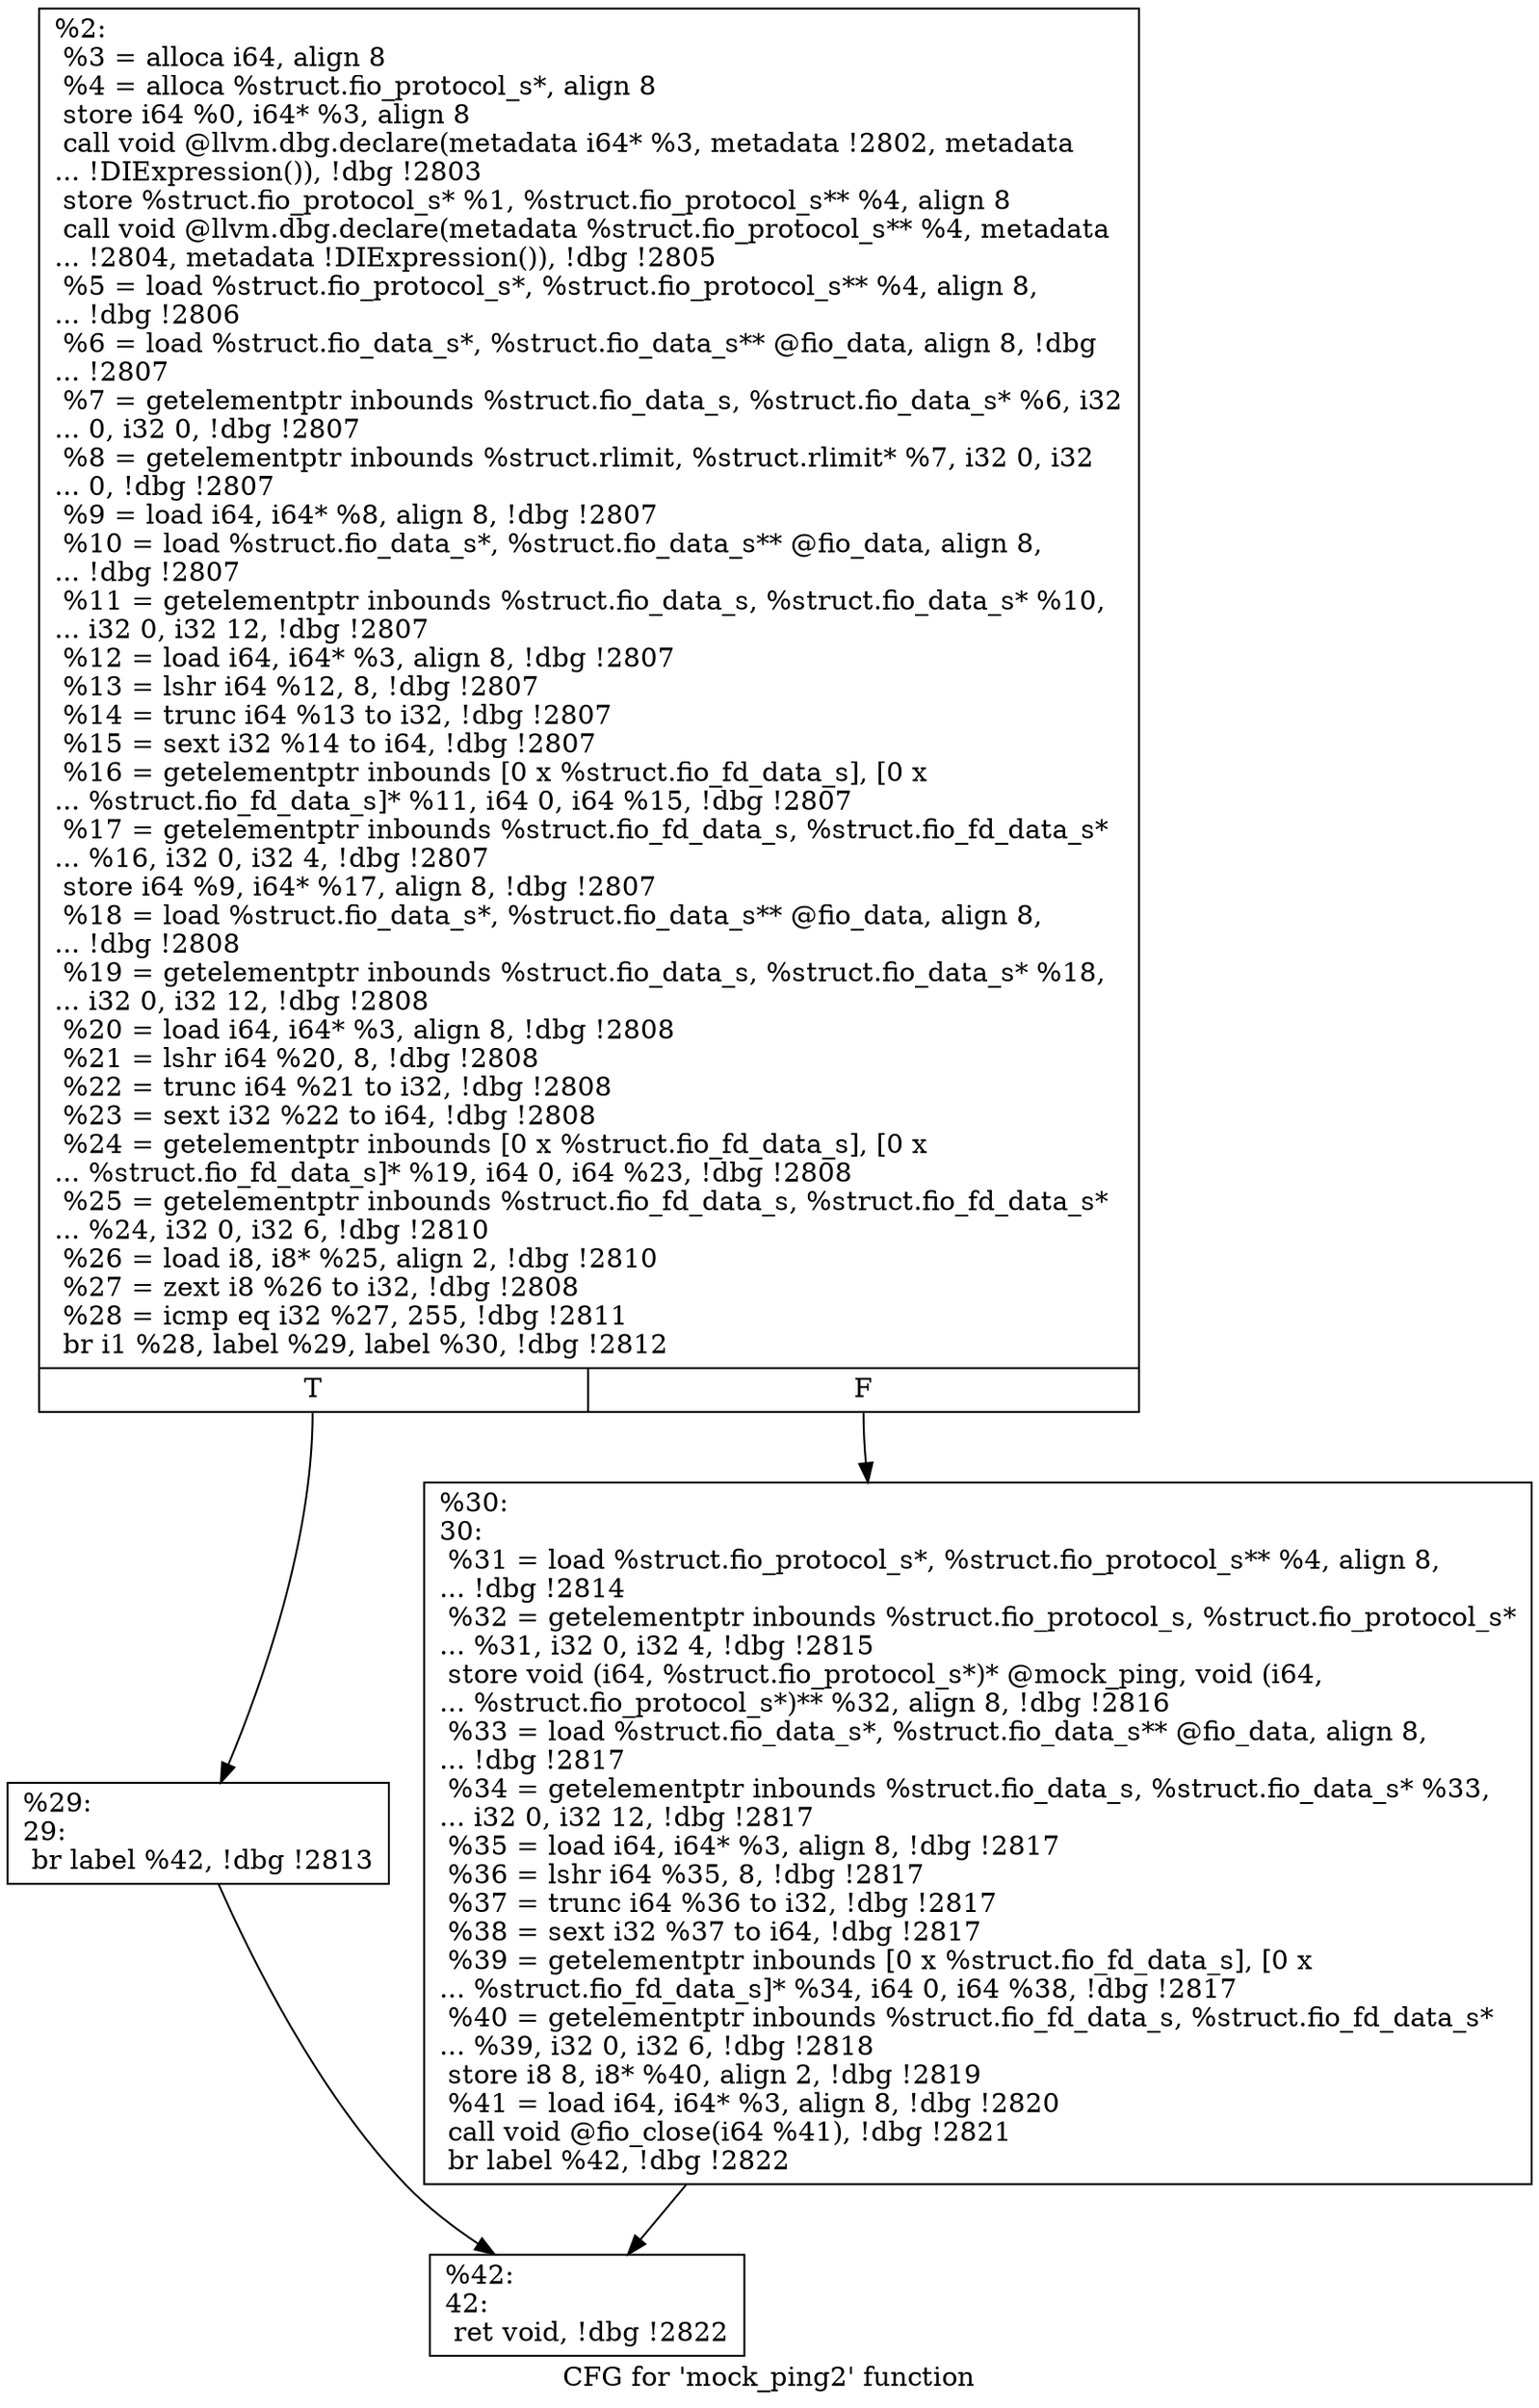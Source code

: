 digraph "CFG for 'mock_ping2' function" {
	label="CFG for 'mock_ping2' function";

	Node0x5568512f29c0 [shape=record,label="{%2:\l  %3 = alloca i64, align 8\l  %4 = alloca %struct.fio_protocol_s*, align 8\l  store i64 %0, i64* %3, align 8\l  call void @llvm.dbg.declare(metadata i64* %3, metadata !2802, metadata\l... !DIExpression()), !dbg !2803\l  store %struct.fio_protocol_s* %1, %struct.fio_protocol_s** %4, align 8\l  call void @llvm.dbg.declare(metadata %struct.fio_protocol_s** %4, metadata\l... !2804, metadata !DIExpression()), !dbg !2805\l  %5 = load %struct.fio_protocol_s*, %struct.fio_protocol_s** %4, align 8,\l... !dbg !2806\l  %6 = load %struct.fio_data_s*, %struct.fio_data_s** @fio_data, align 8, !dbg\l... !2807\l  %7 = getelementptr inbounds %struct.fio_data_s, %struct.fio_data_s* %6, i32\l... 0, i32 0, !dbg !2807\l  %8 = getelementptr inbounds %struct.rlimit, %struct.rlimit* %7, i32 0, i32\l... 0, !dbg !2807\l  %9 = load i64, i64* %8, align 8, !dbg !2807\l  %10 = load %struct.fio_data_s*, %struct.fio_data_s** @fio_data, align 8,\l... !dbg !2807\l  %11 = getelementptr inbounds %struct.fio_data_s, %struct.fio_data_s* %10,\l... i32 0, i32 12, !dbg !2807\l  %12 = load i64, i64* %3, align 8, !dbg !2807\l  %13 = lshr i64 %12, 8, !dbg !2807\l  %14 = trunc i64 %13 to i32, !dbg !2807\l  %15 = sext i32 %14 to i64, !dbg !2807\l  %16 = getelementptr inbounds [0 x %struct.fio_fd_data_s], [0 x\l... %struct.fio_fd_data_s]* %11, i64 0, i64 %15, !dbg !2807\l  %17 = getelementptr inbounds %struct.fio_fd_data_s, %struct.fio_fd_data_s*\l... %16, i32 0, i32 4, !dbg !2807\l  store i64 %9, i64* %17, align 8, !dbg !2807\l  %18 = load %struct.fio_data_s*, %struct.fio_data_s** @fio_data, align 8,\l... !dbg !2808\l  %19 = getelementptr inbounds %struct.fio_data_s, %struct.fio_data_s* %18,\l... i32 0, i32 12, !dbg !2808\l  %20 = load i64, i64* %3, align 8, !dbg !2808\l  %21 = lshr i64 %20, 8, !dbg !2808\l  %22 = trunc i64 %21 to i32, !dbg !2808\l  %23 = sext i32 %22 to i64, !dbg !2808\l  %24 = getelementptr inbounds [0 x %struct.fio_fd_data_s], [0 x\l... %struct.fio_fd_data_s]* %19, i64 0, i64 %23, !dbg !2808\l  %25 = getelementptr inbounds %struct.fio_fd_data_s, %struct.fio_fd_data_s*\l... %24, i32 0, i32 6, !dbg !2810\l  %26 = load i8, i8* %25, align 2, !dbg !2810\l  %27 = zext i8 %26 to i32, !dbg !2808\l  %28 = icmp eq i32 %27, 255, !dbg !2811\l  br i1 %28, label %29, label %30, !dbg !2812\l|{<s0>T|<s1>F}}"];
	Node0x5568512f29c0:s0 -> Node0x5568512f36a0;
	Node0x5568512f29c0:s1 -> Node0x5568512f5c70;
	Node0x5568512f36a0 [shape=record,label="{%29:\l29:                                               \l  br label %42, !dbg !2813\l}"];
	Node0x5568512f36a0 -> Node0x5568512f5cc0;
	Node0x5568512f5c70 [shape=record,label="{%30:\l30:                                               \l  %31 = load %struct.fio_protocol_s*, %struct.fio_protocol_s** %4, align 8,\l... !dbg !2814\l  %32 = getelementptr inbounds %struct.fio_protocol_s, %struct.fio_protocol_s*\l... %31, i32 0, i32 4, !dbg !2815\l  store void (i64, %struct.fio_protocol_s*)* @mock_ping, void (i64,\l... %struct.fio_protocol_s*)** %32, align 8, !dbg !2816\l  %33 = load %struct.fio_data_s*, %struct.fio_data_s** @fio_data, align 8,\l... !dbg !2817\l  %34 = getelementptr inbounds %struct.fio_data_s, %struct.fio_data_s* %33,\l... i32 0, i32 12, !dbg !2817\l  %35 = load i64, i64* %3, align 8, !dbg !2817\l  %36 = lshr i64 %35, 8, !dbg !2817\l  %37 = trunc i64 %36 to i32, !dbg !2817\l  %38 = sext i32 %37 to i64, !dbg !2817\l  %39 = getelementptr inbounds [0 x %struct.fio_fd_data_s], [0 x\l... %struct.fio_fd_data_s]* %34, i64 0, i64 %38, !dbg !2817\l  %40 = getelementptr inbounds %struct.fio_fd_data_s, %struct.fio_fd_data_s*\l... %39, i32 0, i32 6, !dbg !2818\l  store i8 8, i8* %40, align 2, !dbg !2819\l  %41 = load i64, i64* %3, align 8, !dbg !2820\l  call void @fio_close(i64 %41), !dbg !2821\l  br label %42, !dbg !2822\l}"];
	Node0x5568512f5c70 -> Node0x5568512f5cc0;
	Node0x5568512f5cc0 [shape=record,label="{%42:\l42:                                               \l  ret void, !dbg !2822\l}"];
}
